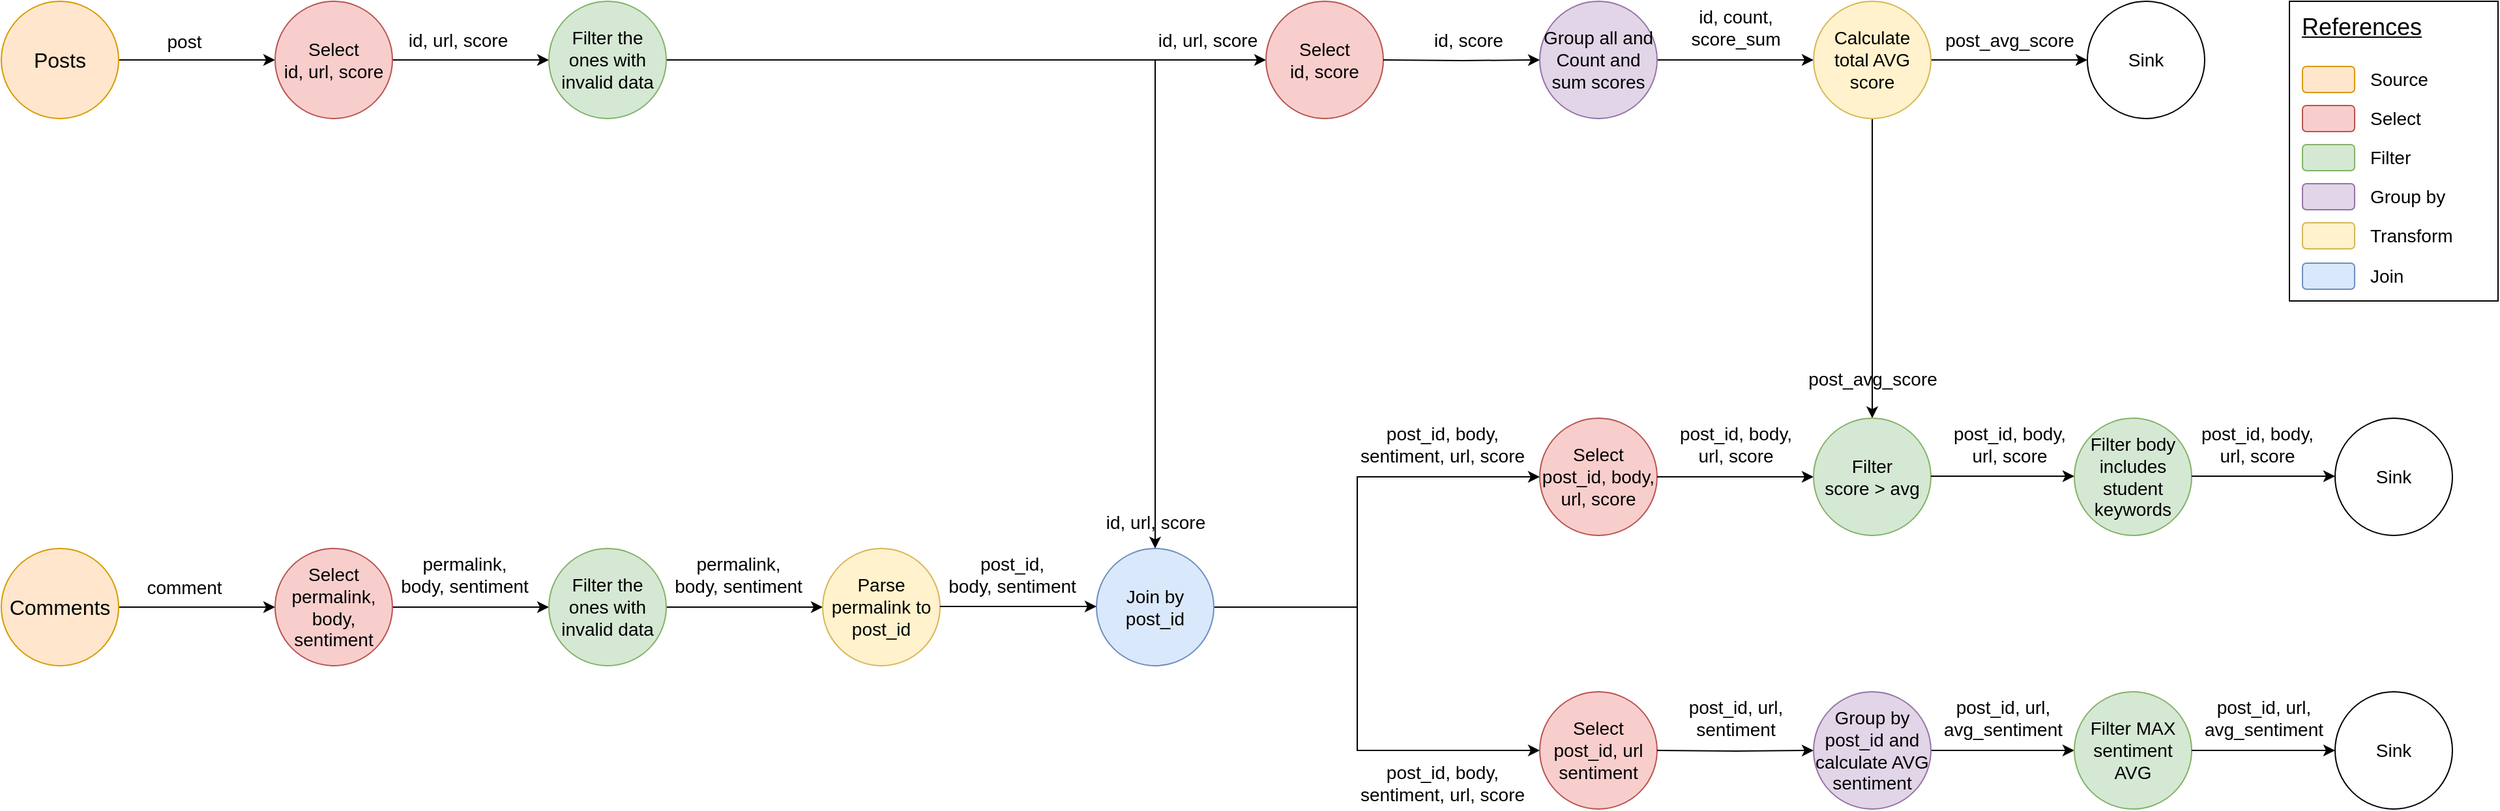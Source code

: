 <mxfile version="18.1.3" type="device"><diagram id="Etd6nRjN_VpI3EfDhtxo" name="Page-1"><mxGraphModel dx="1426" dy="801" grid="1" gridSize="10" guides="1" tooltips="1" connect="1" arrows="1" fold="1" page="1" pageScale="1" pageWidth="850" pageHeight="1100" math="0" shadow="0"><root><mxCell id="0"/><mxCell id="1" parent="0"/><mxCell id="JdgPjgOHR_9MW6jJ72fF-5" style="edgeStyle=orthogonalEdgeStyle;rounded=0;orthogonalLoop=1;jettySize=auto;html=1;entryX=0;entryY=0.5;entryDx=0;entryDy=0;fontSize=16;" parent="1" source="JdgPjgOHR_9MW6jJ72fF-3" target="JdgPjgOHR_9MW6jJ72fF-4" edge="1"><mxGeometry relative="1" as="geometry"/></mxCell><mxCell id="JdgPjgOHR_9MW6jJ72fF-3" value="&lt;font style=&quot;font-size: 16px;&quot;&gt;Posts&lt;/font&gt;" style="ellipse;whiteSpace=wrap;html=1;aspect=fixed;fillColor=#ffe6cc;strokeColor=#d79b00;" parent="1" vertex="1"><mxGeometry x="70" y="180" width="90" height="90" as="geometry"/></mxCell><mxCell id="JdgPjgOHR_9MW6jJ72fF-7" style="edgeStyle=orthogonalEdgeStyle;rounded=0;orthogonalLoop=1;jettySize=auto;html=1;entryX=0;entryY=0.5;entryDx=0;entryDy=0;fontSize=14;" parent="1" source="JdgPjgOHR_9MW6jJ72fF-4" target="JdgPjgOHR_9MW6jJ72fF-6" edge="1"><mxGeometry relative="1" as="geometry"/></mxCell><mxCell id="JdgPjgOHR_9MW6jJ72fF-4" value="&lt;font style=&quot;font-size: 14px;&quot;&gt;Select &lt;br&gt;id, url, score&lt;/font&gt;" style="ellipse;whiteSpace=wrap;html=1;aspect=fixed;fillColor=#f8cecc;strokeColor=#b85450;" parent="1" vertex="1"><mxGeometry x="280" y="180" width="90" height="90" as="geometry"/></mxCell><mxCell id="JdgPjgOHR_9MW6jJ72fF-30" style="edgeStyle=orthogonalEdgeStyle;rounded=0;orthogonalLoop=1;jettySize=auto;html=1;entryX=0;entryY=0.5;entryDx=0;entryDy=0;fontSize=14;" parent="1" source="JdgPjgOHR_9MW6jJ72fF-6" target="JdgPjgOHR_9MW6jJ72fF-18" edge="1"><mxGeometry relative="1" as="geometry"><Array as="points"><mxPoint x="990" y="225"/><mxPoint x="990" y="225"/></Array></mxGeometry></mxCell><mxCell id="JdgPjgOHR_9MW6jJ72fF-143" style="edgeStyle=orthogonalEdgeStyle;rounded=0;orthogonalLoop=1;jettySize=auto;html=1;entryX=0.5;entryY=0;entryDx=0;entryDy=0;fontSize=14;startArrow=none;startFill=0;endArrow=classic;endFill=1;" parent="1" source="JdgPjgOHR_9MW6jJ72fF-6" target="JdgPjgOHR_9MW6jJ72fF-140" edge="1"><mxGeometry relative="1" as="geometry"><Array as="points"><mxPoint x="955" y="225"/></Array></mxGeometry></mxCell><mxCell id="JdgPjgOHR_9MW6jJ72fF-6" value="&lt;font style=&quot;font-size: 14px;&quot;&gt;Filter the ones with invalid data&lt;/font&gt;" style="ellipse;whiteSpace=wrap;html=1;aspect=fixed;fillColor=#d5e8d4;strokeColor=#82b366;" parent="1" vertex="1"><mxGeometry x="490" y="180" width="90" height="90" as="geometry"/></mxCell><mxCell id="JdgPjgOHR_9MW6jJ72fF-18" value="&lt;font style=&quot;font-size: 14px;&quot;&gt;Select&lt;br&gt;id, score&lt;br&gt;&lt;/font&gt;" style="ellipse;whiteSpace=wrap;html=1;aspect=fixed;fillColor=#f8cecc;strokeColor=#b85450;" parent="1" vertex="1"><mxGeometry x="1040" y="180" width="90" height="90" as="geometry"/></mxCell><mxCell id="JdgPjgOHR_9MW6jJ72fF-31" style="edgeStyle=orthogonalEdgeStyle;rounded=0;orthogonalLoop=1;jettySize=auto;html=1;entryX=0;entryY=0.5;entryDx=0;entryDy=0;fontSize=16;" parent="1" source="JdgPjgOHR_9MW6jJ72fF-32" target="JdgPjgOHR_9MW6jJ72fF-34" edge="1"><mxGeometry relative="1" as="geometry"/></mxCell><mxCell id="JdgPjgOHR_9MW6jJ72fF-32" value="&lt;font style=&quot;font-size: 16px;&quot;&gt;Comments&lt;/font&gt;" style="ellipse;whiteSpace=wrap;html=1;aspect=fixed;fillColor=#ffe6cc;strokeColor=#d79b00;" parent="1" vertex="1"><mxGeometry x="70" y="600" width="90" height="90" as="geometry"/></mxCell><mxCell id="JdgPjgOHR_9MW6jJ72fF-33" style="edgeStyle=orthogonalEdgeStyle;rounded=0;orthogonalLoop=1;jettySize=auto;html=1;entryX=0;entryY=0.5;entryDx=0;entryDy=0;fontSize=14;" parent="1" source="JdgPjgOHR_9MW6jJ72fF-34" target="JdgPjgOHR_9MW6jJ72fF-35" edge="1"><mxGeometry relative="1" as="geometry"/></mxCell><mxCell id="JdgPjgOHR_9MW6jJ72fF-34" value="&lt;font style=&quot;font-size: 14px;&quot;&gt;Select&lt;br&gt;permalink, body, sentiment&lt;br&gt;&lt;/font&gt;" style="ellipse;whiteSpace=wrap;html=1;aspect=fixed;fillColor=#f8cecc;strokeColor=#b85450;" parent="1" vertex="1"><mxGeometry x="280" y="600" width="90" height="90" as="geometry"/></mxCell><mxCell id="JdgPjgOHR_9MW6jJ72fF-37" style="edgeStyle=orthogonalEdgeStyle;rounded=0;orthogonalLoop=1;jettySize=auto;html=1;entryX=0;entryY=0.5;entryDx=0;entryDy=0;fontSize=14;" parent="1" source="JdgPjgOHR_9MW6jJ72fF-35" target="JdgPjgOHR_9MW6jJ72fF-36" edge="1"><mxGeometry relative="1" as="geometry"/></mxCell><mxCell id="JdgPjgOHR_9MW6jJ72fF-35" value="&lt;font style=&quot;font-size: 14px;&quot;&gt;Filter the ones with invalid data&lt;/font&gt;" style="ellipse;whiteSpace=wrap;html=1;aspect=fixed;fillColor=#d5e8d4;strokeColor=#82b366;" parent="1" vertex="1"><mxGeometry x="490" y="600" width="90" height="90" as="geometry"/></mxCell><mxCell id="JdgPjgOHR_9MW6jJ72fF-36" value="&lt;span style=&quot;font-size: 14px;&quot;&gt;Parse permalink to post_id&lt;/span&gt;" style="ellipse;whiteSpace=wrap;html=1;aspect=fixed;fillColor=#fff2cc;strokeColor=#d6b656;" parent="1" vertex="1"><mxGeometry x="700" y="600" width="90" height="90" as="geometry"/></mxCell><mxCell id="JdgPjgOHR_9MW6jJ72fF-38" style="edgeStyle=orthogonalEdgeStyle;rounded=0;orthogonalLoop=1;jettySize=auto;html=1;entryX=0;entryY=0.5;entryDx=0;entryDy=0;fontSize=14;" parent="1" target="JdgPjgOHR_9MW6jJ72fF-40" edge="1"><mxGeometry relative="1" as="geometry"><mxPoint x="1020" y="645" as="sourcePoint"/><Array as="points"><mxPoint x="1110" y="645"/><mxPoint x="1110" y="755"/></Array></mxGeometry></mxCell><mxCell id="JdgPjgOHR_9MW6jJ72fF-39" style="edgeStyle=orthogonalEdgeStyle;rounded=0;orthogonalLoop=1;jettySize=auto;html=1;entryX=0;entryY=0.5;entryDx=0;entryDy=0;fontSize=14;exitX=1;exitY=0.5;exitDx=0;exitDy=0;" parent="1" source="JdgPjgOHR_9MW6jJ72fF-140" target="JdgPjgOHR_9MW6jJ72fF-41" edge="1"><mxGeometry relative="1" as="geometry"><mxPoint x="1010" y="645" as="sourcePoint"/><Array as="points"><mxPoint x="1110" y="645"/><mxPoint x="1110" y="545"/></Array></mxGeometry></mxCell><mxCell id="JdgPjgOHR_9MW6jJ72fF-40" value="&lt;font style=&quot;font-size: 14px;&quot;&gt;Select&lt;br&gt;post_id, url sentiment&lt;br&gt;&lt;/font&gt;" style="ellipse;whiteSpace=wrap;html=1;aspect=fixed;fillColor=#f8cecc;strokeColor=#b85450;" parent="1" vertex="1"><mxGeometry x="1250" y="710" width="90" height="90" as="geometry"/></mxCell><mxCell id="JdgPjgOHR_9MW6jJ72fF-41" value="&lt;font style=&quot;font-size: 14px;&quot;&gt;Select post_id, body,&lt;br&gt;url, score&lt;br&gt;&lt;/font&gt;" style="ellipse;whiteSpace=wrap;html=1;aspect=fixed;fillColor=#f8cecc;strokeColor=#b85450;" parent="1" vertex="1"><mxGeometry x="1250" y="500" width="90" height="90" as="geometry"/></mxCell><mxCell id="JdgPjgOHR_9MW6jJ72fF-52" style="edgeStyle=orthogonalEdgeStyle;rounded=0;orthogonalLoop=1;jettySize=auto;html=1;entryX=0;entryY=0.5;entryDx=0;entryDy=0;fontSize=14;" parent="1" source="JdgPjgOHR_9MW6jJ72fF-53" target="JdgPjgOHR_9MW6jJ72fF-56" edge="1"><mxGeometry relative="1" as="geometry"/></mxCell><mxCell id="JdgPjgOHR_9MW6jJ72fF-53" value="&lt;font style=&quot;font-size: 14px;&quot;&gt;Group all and Count and sum scores&lt;/font&gt;" style="ellipse;whiteSpace=wrap;html=1;aspect=fixed;fillColor=#e1d5e7;strokeColor=#9673a6;" parent="1" vertex="1"><mxGeometry x="1250" y="180" width="90" height="90" as="geometry"/></mxCell><mxCell id="JdgPjgOHR_9MW6jJ72fF-54" style="edgeStyle=orthogonalEdgeStyle;rounded=0;orthogonalLoop=1;jettySize=auto;html=1;entryX=0;entryY=0.5;entryDx=0;entryDy=0;fontSize=14;" parent="1" target="JdgPjgOHR_9MW6jJ72fF-53" edge="1"><mxGeometry relative="1" as="geometry"><mxPoint x="1130" y="225" as="sourcePoint"/></mxGeometry></mxCell><mxCell id="JdgPjgOHR_9MW6jJ72fF-55" style="edgeStyle=orthogonalEdgeStyle;rounded=0;orthogonalLoop=1;jettySize=auto;html=1;entryX=0;entryY=0.5;entryDx=0;entryDy=0;fontSize=14;" parent="1" source="JdgPjgOHR_9MW6jJ72fF-56" target="JdgPjgOHR_9MW6jJ72fF-57" edge="1"><mxGeometry relative="1" as="geometry"/></mxCell><mxCell id="JdgPjgOHR_9MW6jJ72fF-88" style="edgeStyle=orthogonalEdgeStyle;rounded=0;orthogonalLoop=1;jettySize=auto;html=1;entryX=0.5;entryY=0;entryDx=0;entryDy=0;fontSize=14;startArrow=none;startFill=0;endArrow=classic;endFill=1;exitX=0.5;exitY=1;exitDx=0;exitDy=0;" parent="1" source="JdgPjgOHR_9MW6jJ72fF-56" target="JdgPjgOHR_9MW6jJ72fF-67" edge="1"><mxGeometry relative="1" as="geometry"><mxPoint x="1725" y="170" as="sourcePoint"/><Array as="points"><mxPoint x="1505" y="210"/><mxPoint x="1505" y="210"/></Array></mxGeometry></mxCell><mxCell id="JdgPjgOHR_9MW6jJ72fF-56" value="&lt;font style=&quot;font-size: 14px;&quot;&gt;Calculate total AVG score&lt;/font&gt;" style="ellipse;whiteSpace=wrap;html=1;aspect=fixed;fillColor=#fff2cc;strokeColor=#d6b656;" parent="1" vertex="1"><mxGeometry x="1460" y="180" width="90" height="90" as="geometry"/></mxCell><mxCell id="JdgPjgOHR_9MW6jJ72fF-57" value="&lt;font style=&quot;font-size: 14px;&quot;&gt;Sink&lt;/font&gt;" style="ellipse;whiteSpace=wrap;html=1;aspect=fixed;" parent="1" vertex="1"><mxGeometry x="1670" y="180" width="90" height="90" as="geometry"/></mxCell><mxCell id="JdgPjgOHR_9MW6jJ72fF-62" style="edgeStyle=orthogonalEdgeStyle;rounded=0;orthogonalLoop=1;jettySize=auto;html=1;entryX=0;entryY=0.5;entryDx=0;entryDy=0;fontSize=14;" parent="1" edge="1"><mxGeometry relative="1" as="geometry"><mxPoint x="1340" y="545" as="sourcePoint"/><mxPoint x="1460" y="545" as="targetPoint"/></mxGeometry></mxCell><mxCell id="JdgPjgOHR_9MW6jJ72fF-67" value="&lt;font style=&quot;font-size: 14px;&quot;&gt;Filter &lt;br&gt;score &amp;gt; avg&lt;/font&gt;" style="ellipse;whiteSpace=wrap;html=1;aspect=fixed;fillColor=#d5e8d4;strokeColor=#82b366;" parent="1" vertex="1"><mxGeometry x="1460" y="500" width="90" height="90" as="geometry"/></mxCell><mxCell id="JdgPjgOHR_9MW6jJ72fF-74" style="edgeStyle=orthogonalEdgeStyle;rounded=0;orthogonalLoop=1;jettySize=auto;html=1;entryX=0;entryY=0.5;entryDx=0;entryDy=0;fontSize=14;" parent="1" target="JdgPjgOHR_9MW6jJ72fF-78" edge="1"><mxGeometry relative="1" as="geometry"><mxPoint x="1340" y="755" as="sourcePoint"/></mxGeometry></mxCell><mxCell id="JdgPjgOHR_9MW6jJ72fF-75" style="edgeStyle=orthogonalEdgeStyle;rounded=0;orthogonalLoop=1;jettySize=auto;html=1;fontSize=14;entryX=0;entryY=0.5;entryDx=0;entryDy=0;" parent="1" edge="1"><mxGeometry relative="1" as="geometry"><mxPoint x="1660" y="755" as="targetPoint"/><mxPoint x="1550" y="755" as="sourcePoint"/></mxGeometry></mxCell><mxCell id="JdgPjgOHR_9MW6jJ72fF-78" value="&lt;font style=&quot;font-size: 14px;&quot;&gt;Group by post_id and calculate AVG sentiment&lt;/font&gt;" style="ellipse;whiteSpace=wrap;html=1;aspect=fixed;fillColor=#e1d5e7;strokeColor=#9673a6;" parent="1" vertex="1"><mxGeometry x="1460" y="710" width="90" height="90" as="geometry"/></mxCell><mxCell id="JdgPjgOHR_9MW6jJ72fF-79" value="&lt;font style=&quot;font-size: 14px;&quot;&gt;Filter MAX sentiment AVG&lt;/font&gt;" style="ellipse;whiteSpace=wrap;html=1;aspect=fixed;fillColor=#d5e8d4;strokeColor=#82b366;" parent="1" vertex="1"><mxGeometry x="1660" y="710" width="90" height="90" as="geometry"/></mxCell><mxCell id="JdgPjgOHR_9MW6jJ72fF-82" style="edgeStyle=orthogonalEdgeStyle;rounded=0;orthogonalLoop=1;jettySize=auto;html=1;entryX=0;entryY=0.5;entryDx=0;entryDy=0;fontSize=14;exitX=1;exitY=0.5;exitDx=0;exitDy=0;" parent="1" source="JdgPjgOHR_9MW6jJ72fF-79" target="JdgPjgOHR_9MW6jJ72fF-83" edge="1"><mxGeometry relative="1" as="geometry"><mxPoint x="1720" y="755" as="sourcePoint"/></mxGeometry></mxCell><mxCell id="JdgPjgOHR_9MW6jJ72fF-83" value="&lt;font style=&quot;font-size: 14px;&quot;&gt;Sink&lt;/font&gt;" style="ellipse;whiteSpace=wrap;html=1;aspect=fixed;" parent="1" vertex="1"><mxGeometry x="1860" y="710" width="90" height="90" as="geometry"/></mxCell><mxCell id="JdgPjgOHR_9MW6jJ72fF-89" value="&lt;font style=&quot;font-size: 14px;&quot;&gt;Sink&lt;/font&gt;" style="ellipse;whiteSpace=wrap;html=1;aspect=fixed;" parent="1" vertex="1"><mxGeometry x="1860" y="500" width="90" height="90" as="geometry"/></mxCell><mxCell id="JdgPjgOHR_9MW6jJ72fF-117" value="&lt;font style=&quot;font-size: 14px;&quot;&gt;post&lt;/font&gt;" style="text;html=1;align=center;verticalAlign=middle;resizable=0;points=[];autosize=1;strokeColor=none;fillColor=none;fontSize=18;" parent="1" vertex="1"><mxGeometry x="190" y="195" width="40" height="30" as="geometry"/></mxCell><mxCell id="JdgPjgOHR_9MW6jJ72fF-119" value="comment" style="text;html=1;align=center;verticalAlign=middle;resizable=0;points=[];autosize=1;strokeColor=none;fillColor=none;fontSize=14;" parent="1" vertex="1"><mxGeometry x="175" y="620" width="70" height="20" as="geometry"/></mxCell><mxCell id="JdgPjgOHR_9MW6jJ72fF-120" value="id, url, score" style="text;html=1;align=center;verticalAlign=middle;resizable=0;points=[];autosize=1;strokeColor=none;fillColor=none;fontSize=14;" parent="1" vertex="1"><mxGeometry x="375" y="200" width="90" height="20" as="geometry"/></mxCell><mxCell id="JdgPjgOHR_9MW6jJ72fF-121" value="permalink, &lt;br&gt;body, sentiment" style="text;html=1;align=center;verticalAlign=middle;resizable=0;points=[];autosize=1;strokeColor=none;fillColor=none;fontSize=14;" parent="1" vertex="1"><mxGeometry x="370" y="600" width="110" height="40" as="geometry"/></mxCell><mxCell id="JdgPjgOHR_9MW6jJ72fF-122" value="permalink, &lt;br&gt;body, sentiment" style="text;html=1;align=center;verticalAlign=middle;resizable=0;points=[];autosize=1;strokeColor=none;fillColor=none;fontSize=14;" parent="1" vertex="1"><mxGeometry x="580" y="600" width="110" height="40" as="geometry"/></mxCell><mxCell id="JdgPjgOHR_9MW6jJ72fF-125" value="post_id, body,&lt;br&gt;url, score" style="text;html=1;align=center;verticalAlign=middle;resizable=0;points=[];autosize=1;strokeColor=none;fillColor=none;fontSize=14;" parent="1" vertex="1"><mxGeometry x="1350" y="500" width="100" height="40" as="geometry"/></mxCell><mxCell id="JdgPjgOHR_9MW6jJ72fF-128" value="post_id, url,&lt;br&gt;sentiment" style="text;html=1;align=center;verticalAlign=middle;resizable=0;points=[];autosize=1;strokeColor=none;fillColor=none;fontSize=14;" parent="1" vertex="1"><mxGeometry x="1355" y="710" width="90" height="40" as="geometry"/></mxCell><mxCell id="JdgPjgOHR_9MW6jJ72fF-131" value="post_id, url,&lt;br&gt;avg_sentiment" style="text;html=1;align=center;verticalAlign=middle;resizable=0;points=[];autosize=1;strokeColor=none;fillColor=none;fontSize=14;" parent="1" vertex="1"><mxGeometry x="1750" y="710" width="110" height="40" as="geometry"/></mxCell><mxCell id="JdgPjgOHR_9MW6jJ72fF-132" value="post_avg_score" style="text;html=1;align=center;verticalAlign=middle;resizable=0;points=[];autosize=1;strokeColor=none;fillColor=none;fontSize=14;" parent="1" vertex="1"><mxGeometry x="1450" y="460" width="110" height="20" as="geometry"/></mxCell><mxCell id="JdgPjgOHR_9MW6jJ72fF-134" value="id, url, score" style="text;html=1;align=center;verticalAlign=middle;resizable=0;points=[];autosize=1;strokeColor=none;fillColor=none;fontSize=14;" parent="1" vertex="1"><mxGeometry x="950" y="200" width="90" height="20" as="geometry"/></mxCell><mxCell id="JdgPjgOHR_9MW6jJ72fF-135" value="id, url, score" style="text;html=1;align=center;verticalAlign=middle;resizable=0;points=[];autosize=1;strokeColor=none;fillColor=none;fontSize=14;" parent="1" vertex="1"><mxGeometry x="910" y="570" width="90" height="20" as="geometry"/></mxCell><mxCell id="JdgPjgOHR_9MW6jJ72fF-136" value="id, score" style="text;html=1;align=center;verticalAlign=middle;resizable=0;points=[];autosize=1;strokeColor=none;fillColor=none;fontSize=14;" parent="1" vertex="1"><mxGeometry x="1160" y="200" width="70" height="20" as="geometry"/></mxCell><mxCell id="JdgPjgOHR_9MW6jJ72fF-137" value="id, count, &lt;br&gt;score_sum" style="text;html=1;align=center;verticalAlign=middle;resizable=0;points=[];autosize=1;strokeColor=none;fillColor=none;fontSize=14;" parent="1" vertex="1"><mxGeometry x="1360" y="180" width="80" height="40" as="geometry"/></mxCell><mxCell id="JdgPjgOHR_9MW6jJ72fF-139" value="post_avg_score" style="text;html=1;align=center;verticalAlign=middle;resizable=0;points=[];autosize=1;strokeColor=none;fillColor=none;fontSize=14;" parent="1" vertex="1"><mxGeometry x="1555" y="200" width="110" height="20" as="geometry"/></mxCell><mxCell id="JdgPjgOHR_9MW6jJ72fF-140" value="&lt;span style=&quot;font-size: 14px;&quot;&gt;Join by post_id&lt;/span&gt;" style="ellipse;whiteSpace=wrap;html=1;aspect=fixed;fillColor=#dae8fc;strokeColor=#6c8ebf;" parent="1" vertex="1"><mxGeometry x="910" y="600" width="90" height="90" as="geometry"/></mxCell><mxCell id="JdgPjgOHR_9MW6jJ72fF-142" value="post_id, &lt;br&gt;body, sentiment" style="text;html=1;align=center;verticalAlign=middle;resizable=0;points=[];autosize=1;strokeColor=none;fillColor=none;fontSize=14;" parent="1" vertex="1"><mxGeometry x="790" y="600" width="110" height="40" as="geometry"/></mxCell><mxCell id="JdgPjgOHR_9MW6jJ72fF-149" value="post_id, body,&lt;br&gt;sentiment, url, score" style="text;html=1;align=center;verticalAlign=middle;resizable=0;points=[];autosize=1;strokeColor=none;fillColor=none;fontSize=14;" parent="1" vertex="1"><mxGeometry x="1105" y="500" width="140" height="40" as="geometry"/></mxCell><mxCell id="JdgPjgOHR_9MW6jJ72fF-150" value="post_id, body,&lt;br&gt;sentiment, url, score" style="text;html=1;align=center;verticalAlign=middle;resizable=0;points=[];autosize=1;strokeColor=none;fillColor=none;fontSize=14;" parent="1" vertex="1"><mxGeometry x="1105" y="760" width="140" height="40" as="geometry"/></mxCell><mxCell id="JdgPjgOHR_9MW6jJ72fF-155" value="&lt;font style=&quot;font-size: 14px;&quot;&gt;Filter body includes student keywords&lt;/font&gt;" style="ellipse;whiteSpace=wrap;html=1;aspect=fixed;fillColor=#d5e8d4;strokeColor=#82b366;" parent="1" vertex="1"><mxGeometry x="1660" y="500" width="90" height="90" as="geometry"/></mxCell><mxCell id="JdgPjgOHR_9MW6jJ72fF-156" style="edgeStyle=orthogonalEdgeStyle;rounded=0;orthogonalLoop=1;jettySize=auto;html=1;fontSize=14;entryX=0;entryY=0.5;entryDx=0;entryDy=0;" parent="1" edge="1"><mxGeometry relative="1" as="geometry"><mxPoint x="1860" y="544.5" as="targetPoint"/><mxPoint x="1750" y="544.5" as="sourcePoint"/></mxGeometry></mxCell><mxCell id="JdgPjgOHR_9MW6jJ72fF-157" value="post_id, body,&lt;br&gt;url, score" style="text;html=1;align=center;verticalAlign=middle;resizable=0;points=[];autosize=1;strokeColor=none;fillColor=none;fontSize=14;" parent="1" vertex="1"><mxGeometry x="1750" y="500" width="100" height="40" as="geometry"/></mxCell><mxCell id="JdgPjgOHR_9MW6jJ72fF-158" style="edgeStyle=orthogonalEdgeStyle;rounded=0;orthogonalLoop=1;jettySize=auto;html=1;fontSize=14;entryX=0;entryY=0.5;entryDx=0;entryDy=0;" parent="1" edge="1"><mxGeometry relative="1" as="geometry"><mxPoint x="1660" y="544.5" as="targetPoint"/><mxPoint x="1550" y="544.5" as="sourcePoint"/></mxGeometry></mxCell><mxCell id="JdgPjgOHR_9MW6jJ72fF-159" value="post_id, body,&lt;br&gt;url, score" style="text;html=1;align=center;verticalAlign=middle;resizable=0;points=[];autosize=1;strokeColor=none;fillColor=none;fontSize=14;" parent="1" vertex="1"><mxGeometry x="1560" y="500" width="100" height="40" as="geometry"/></mxCell><mxCell id="JdgPjgOHR_9MW6jJ72fF-160" value="post_id, url,&lt;br&gt;avg_sentiment" style="text;html=1;align=center;verticalAlign=middle;resizable=0;points=[];autosize=1;strokeColor=none;fillColor=none;fontSize=14;" parent="1" vertex="1"><mxGeometry x="1550" y="710" width="110" height="40" as="geometry"/></mxCell><mxCell id="JdgPjgOHR_9MW6jJ72fF-161" style="edgeStyle=orthogonalEdgeStyle;rounded=0;orthogonalLoop=1;jettySize=auto;html=1;entryX=0;entryY=0.5;entryDx=0;entryDy=0;fontSize=14;" parent="1" edge="1"><mxGeometry relative="1" as="geometry"><mxPoint x="790" y="644.5" as="sourcePoint"/><mxPoint x="910" y="644.5" as="targetPoint"/></mxGeometry></mxCell><mxCell id="JdgPjgOHR_9MW6jJ72fF-165" value="" style="group" parent="1" vertex="1" connectable="0"><mxGeometry x="1825" y="180" width="160" height="230" as="geometry"/></mxCell><mxCell id="JdgPjgOHR_9MW6jJ72fF-115" value="" style="rounded=0;whiteSpace=wrap;html=1;fontSize=18;" parent="JdgPjgOHR_9MW6jJ72fF-165" vertex="1"><mxGeometry width="160" height="230" as="geometry"/></mxCell><mxCell id="JdgPjgOHR_9MW6jJ72fF-101" value="" style="group" parent="JdgPjgOHR_9MW6jJ72fF-165" vertex="1" connectable="0"><mxGeometry x="10" y="80" width="140" height="20" as="geometry"/></mxCell><mxCell id="JdgPjgOHR_9MW6jJ72fF-97" value="" style="rounded=1;whiteSpace=wrap;html=1;fontSize=14;fillColor=#f8cecc;strokeColor=#b85450;" parent="JdgPjgOHR_9MW6jJ72fF-101" vertex="1"><mxGeometry width="40" height="20" as="geometry"/></mxCell><mxCell id="JdgPjgOHR_9MW6jJ72fF-100" value="Select" style="rounded=0;whiteSpace=wrap;html=1;fontSize=14;strokeColor=none;align=left;" parent="JdgPjgOHR_9MW6jJ72fF-101" vertex="1"><mxGeometry x="50" width="90" height="20" as="geometry"/></mxCell><mxCell id="JdgPjgOHR_9MW6jJ72fF-102" value="" style="group" parent="JdgPjgOHR_9MW6jJ72fF-165" vertex="1" connectable="0"><mxGeometry x="10" y="50" width="140" height="20" as="geometry"/></mxCell><mxCell id="JdgPjgOHR_9MW6jJ72fF-103" value="" style="rounded=1;whiteSpace=wrap;html=1;fontSize=14;fillColor=#ffe6cc;strokeColor=#d79b00;" parent="JdgPjgOHR_9MW6jJ72fF-102" vertex="1"><mxGeometry width="40" height="20" as="geometry"/></mxCell><mxCell id="JdgPjgOHR_9MW6jJ72fF-104" value="Source" style="rounded=0;whiteSpace=wrap;html=1;fontSize=14;strokeColor=none;align=left;" parent="JdgPjgOHR_9MW6jJ72fF-102" vertex="1"><mxGeometry x="50" width="90" height="20" as="geometry"/></mxCell><mxCell id="JdgPjgOHR_9MW6jJ72fF-105" value="" style="group" parent="JdgPjgOHR_9MW6jJ72fF-165" vertex="1" connectable="0"><mxGeometry x="10" y="110" width="140" height="20" as="geometry"/></mxCell><mxCell id="JdgPjgOHR_9MW6jJ72fF-106" value="" style="rounded=1;whiteSpace=wrap;html=1;fontSize=14;fillColor=#d5e8d4;strokeColor=#82b366;" parent="JdgPjgOHR_9MW6jJ72fF-105" vertex="1"><mxGeometry width="40" height="20" as="geometry"/></mxCell><mxCell id="JdgPjgOHR_9MW6jJ72fF-107" value="Filter" style="rounded=0;whiteSpace=wrap;html=1;fontSize=14;strokeColor=none;align=left;" parent="JdgPjgOHR_9MW6jJ72fF-105" vertex="1"><mxGeometry x="50" width="90" height="20" as="geometry"/></mxCell><mxCell id="JdgPjgOHR_9MW6jJ72fF-108" value="" style="group" parent="JdgPjgOHR_9MW6jJ72fF-165" vertex="1" connectable="0"><mxGeometry x="10" y="140" width="140" height="20" as="geometry"/></mxCell><mxCell id="JdgPjgOHR_9MW6jJ72fF-109" value="" style="rounded=1;whiteSpace=wrap;html=1;fontSize=14;fillColor=#e1d5e7;strokeColor=#9673a6;" parent="JdgPjgOHR_9MW6jJ72fF-108" vertex="1"><mxGeometry width="40" height="20" as="geometry"/></mxCell><mxCell id="JdgPjgOHR_9MW6jJ72fF-110" value="Group by" style="rounded=0;whiteSpace=wrap;html=1;fontSize=14;strokeColor=none;align=left;" parent="JdgPjgOHR_9MW6jJ72fF-108" vertex="1"><mxGeometry x="50" width="90" height="20" as="geometry"/></mxCell><mxCell id="JdgPjgOHR_9MW6jJ72fF-111" value="" style="group" parent="JdgPjgOHR_9MW6jJ72fF-165" vertex="1" connectable="0"><mxGeometry x="10" y="170" width="140" height="20" as="geometry"/></mxCell><mxCell id="JdgPjgOHR_9MW6jJ72fF-112" value="" style="rounded=1;whiteSpace=wrap;html=1;fontSize=14;fillColor=#fff2cc;strokeColor=#d6b656;" parent="JdgPjgOHR_9MW6jJ72fF-111" vertex="1"><mxGeometry width="40" height="20" as="geometry"/></mxCell><mxCell id="JdgPjgOHR_9MW6jJ72fF-113" value="Transform" style="rounded=0;whiteSpace=wrap;html=1;fontSize=14;strokeColor=none;align=left;" parent="JdgPjgOHR_9MW6jJ72fF-111" vertex="1"><mxGeometry x="50" width="90" height="20" as="geometry"/></mxCell><mxCell id="JdgPjgOHR_9MW6jJ72fF-114" value="&lt;font style=&quot;font-size: 18px;&quot;&gt;&lt;u&gt;References&lt;/u&gt;&lt;/font&gt;" style="text;html=1;align=center;verticalAlign=middle;resizable=0;points=[];autosize=1;strokeColor=none;fillColor=none;fontSize=14;" parent="JdgPjgOHR_9MW6jJ72fF-165" vertex="1"><mxGeometry y="10" width="110" height="20" as="geometry"/></mxCell><mxCell id="JdgPjgOHR_9MW6jJ72fF-162" value="" style="group" parent="JdgPjgOHR_9MW6jJ72fF-165" vertex="1" connectable="0"><mxGeometry x="10" y="201" width="140" height="20" as="geometry"/></mxCell><mxCell id="JdgPjgOHR_9MW6jJ72fF-163" value="" style="rounded=1;whiteSpace=wrap;html=1;fontSize=14;fillColor=#dae8fc;strokeColor=#6c8ebf;" parent="JdgPjgOHR_9MW6jJ72fF-162" vertex="1"><mxGeometry width="40" height="20" as="geometry"/></mxCell><mxCell id="JdgPjgOHR_9MW6jJ72fF-164" value="Join" style="rounded=0;whiteSpace=wrap;html=1;fontSize=14;strokeColor=none;align=left;" parent="JdgPjgOHR_9MW6jJ72fF-162" vertex="1"><mxGeometry x="50" width="90" height="20" as="geometry"/></mxCell></root></mxGraphModel></diagram></mxfile>